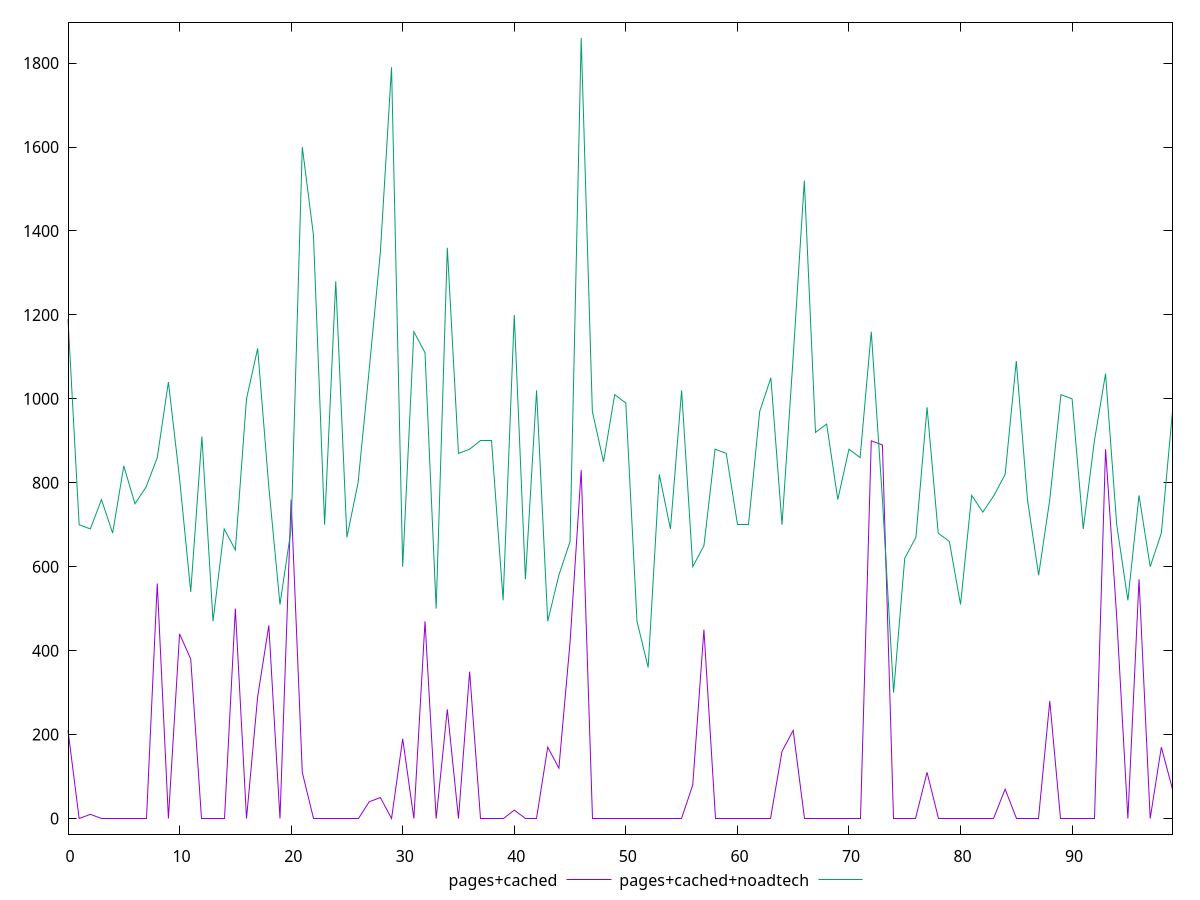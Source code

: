 reset

$pagesCached <<EOF
0 210
1 0
2 10
3 0
4 0
5 0
6 0
7 0
8 560
9 0
10 440
11 380
12 0
13 0
14 0
15 500
16 0
17 290
18 460
19 0
20 760
21 110
22 0
23 0
24 0
25 0
26 0
27 40
28 50
29 0
30 190
31 0
32 470
33 0
34 260
35 0
36 350
37 0
38 0
39 0
40 20
41 0
42 0
43 170
44 120
45 420
46 830
47 0
48 0
49 0
50 0
51 0
52 0
53 0
54 0
55 0
56 80
57 450
58 0
59 0
60 0
61 0
62 0
63 0
64 160
65 210
66 0
67 0
68 0
69 0
70 0
71 0
72 900
73 890
74 0
75 0
76 0
77 110
78 0
79 0
80 0
81 0
82 0
83 0
84 70
85 0
86 0
87 0
88 280
89 0
90 0
91 0
92 0
93 880
94 480
95 0
96 570
97 0
98 170
99 70
EOF

$pagesCachedNoadtech <<EOF
0 1190
1 700
2 690
3 760
4 680
5 840
6 750
7 790
8 860
9 1040
10 810
11 540
12 910
13 470
14 690
15 640
16 1000
17 1120
18 790
19 510
20 690
21 1600
22 1390
23 700
24 1280
25 670
26 800
27 1070
28 1350
29 1790
30 600
31 1160
32 1110
33 500
34 1360
35 870
36 880
37 900
38 900
39 520
40 1200
41 570
42 1020
43 470
44 580
45 660
46 1860
47 970
48 850
49 1010
50 990
51 470
52 360
53 820
54 690
55 1020
56 600
57 650
58 880
59 870
60 700
61 700
62 970
63 1050
64 700
65 1100
66 1520
67 920
68 940
69 760
70 880
71 860
72 1160
73 760
74 300
75 620
76 670
77 980
78 680
79 660
80 510
81 770
82 730
83 770
84 820
85 1090
86 760
87 580
88 760
89 1010
90 1000
91 690
92 900
93 1060
94 700
95 520
96 770
97 600
98 680
99 970
EOF

set key outside below
set xrange [0:99]
set yrange [-37.2:1897.2]
set trange [-37.2:1897.2]
set terminal svg size 640, 520 enhanced background rgb 'white'
set output "report_00015_2021-02-09T16-11-33.973Z/uses-http2/comparison/line/1_vs_2.svg"

plot $pagesCached title "pages+cached" with line, \
     $pagesCachedNoadtech title "pages+cached+noadtech" with line

reset
